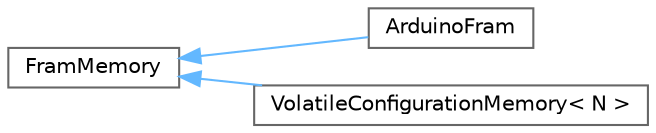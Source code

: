 digraph "Graphical Class Hierarchy"
{
 // LATEX_PDF_SIZE
  bgcolor="transparent";
  edge [fontname=Helvetica,fontsize=10,labelfontname=Helvetica,labelfontsize=10];
  node [fontname=Helvetica,fontsize=10,shape=box,height=0.2,width=0.4];
  rankdir="LR";
  Node0 [id="Node000000",label="FramMemory",height=0.2,width=0.4,color="grey40", fillcolor="white", style="filled",URL="$classFramMemory.html",tooltip=" "];
  Node0 -> Node1 [id="edge1333_Node000000_Node000001",dir="back",color="steelblue1",style="solid",tooltip=" "];
  Node1 [id="Node000001",label="ArduinoFram",height=0.2,width=0.4,color="grey40", fillcolor="white", style="filled",URL="$classArduinoFram.html",tooltip=" "];
  Node0 -> Node2 [id="edge1334_Node000000_Node000002",dir="back",color="steelblue1",style="solid",tooltip=" "];
  Node2 [id="Node000002",label="VolatileConfigurationMemory\< N \>",height=0.2,width=0.4,color="grey40", fillcolor="white", style="filled",URL="$classVolatileConfigurationMemory.html",tooltip="For board without non-volatile memory for configuration."];
}
